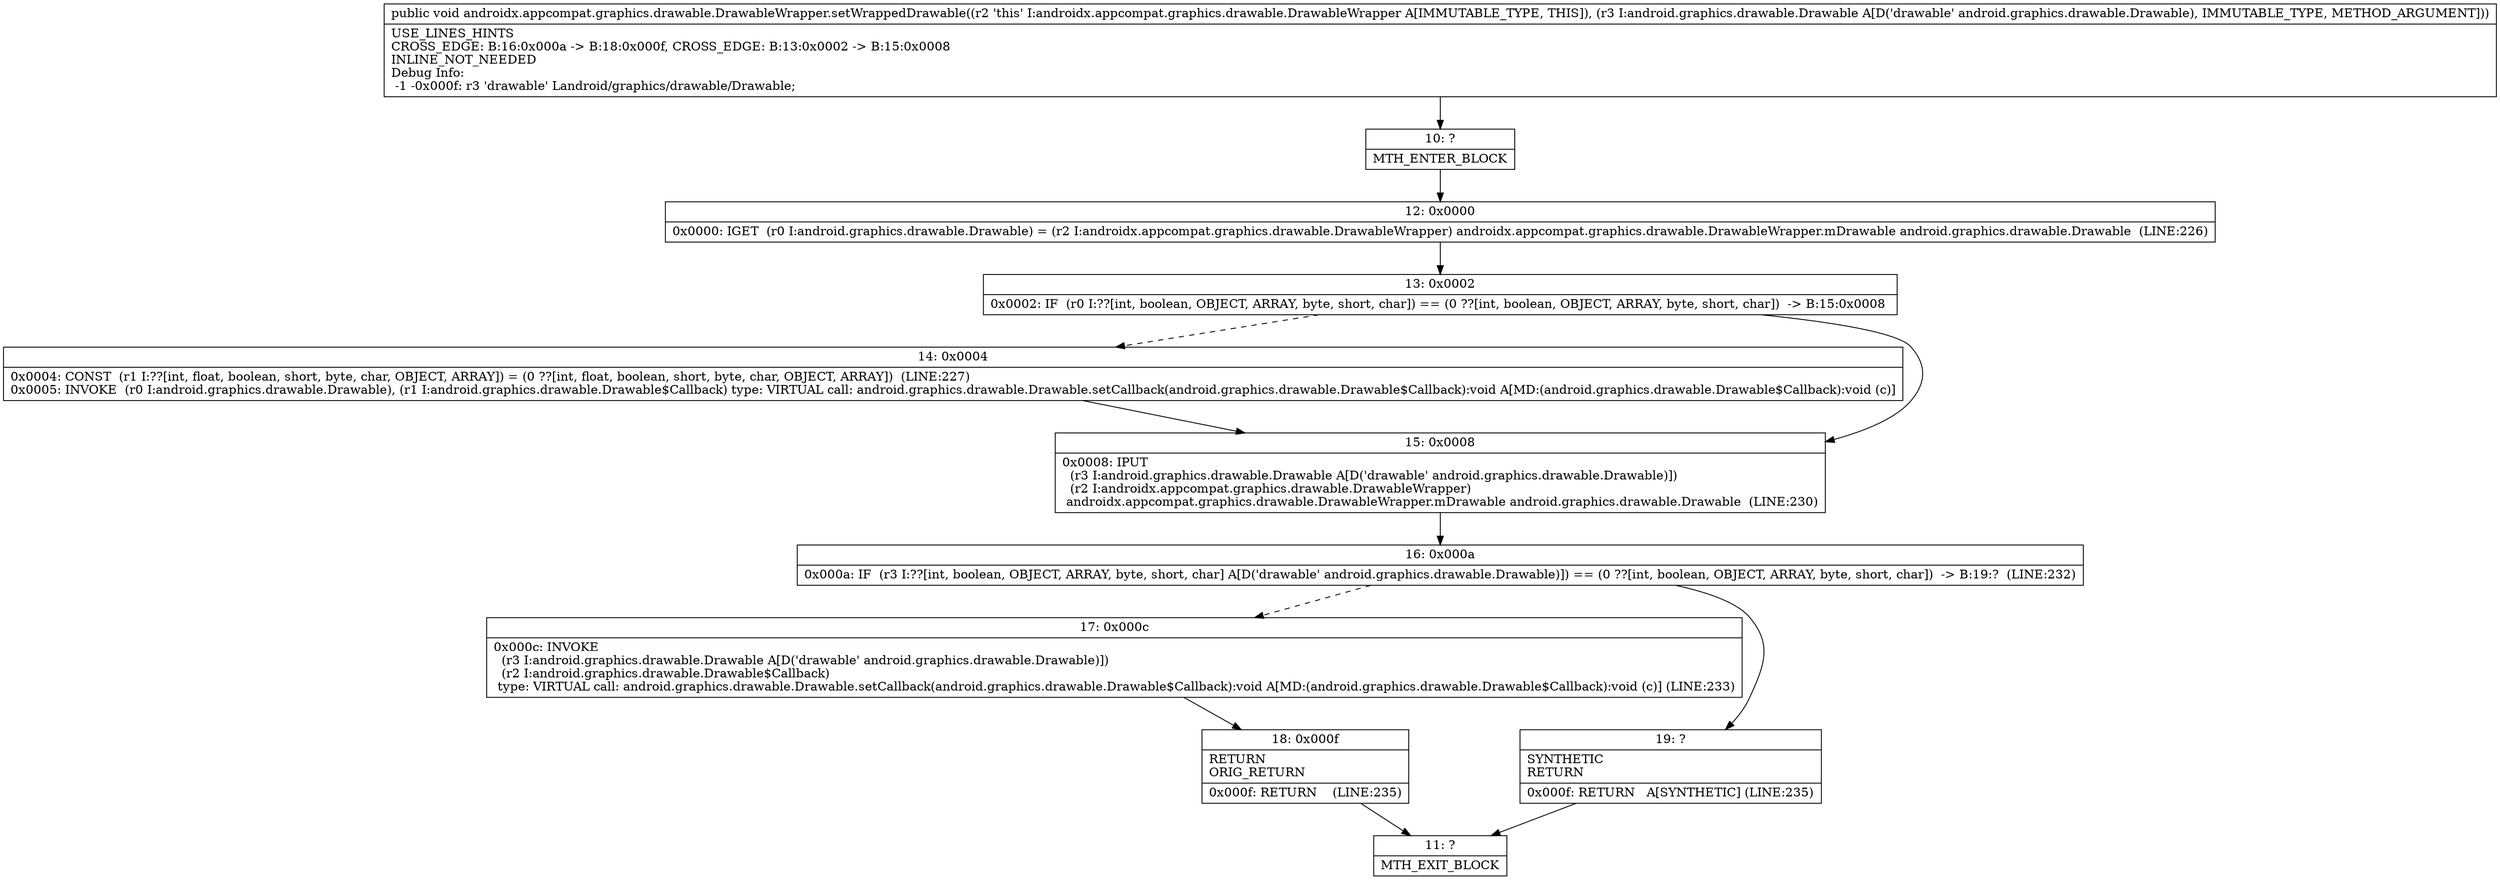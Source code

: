 digraph "CFG forandroidx.appcompat.graphics.drawable.DrawableWrapper.setWrappedDrawable(Landroid\/graphics\/drawable\/Drawable;)V" {
Node_10 [shape=record,label="{10\:\ ?|MTH_ENTER_BLOCK\l}"];
Node_12 [shape=record,label="{12\:\ 0x0000|0x0000: IGET  (r0 I:android.graphics.drawable.Drawable) = (r2 I:androidx.appcompat.graphics.drawable.DrawableWrapper) androidx.appcompat.graphics.drawable.DrawableWrapper.mDrawable android.graphics.drawable.Drawable  (LINE:226)\l}"];
Node_13 [shape=record,label="{13\:\ 0x0002|0x0002: IF  (r0 I:??[int, boolean, OBJECT, ARRAY, byte, short, char]) == (0 ??[int, boolean, OBJECT, ARRAY, byte, short, char])  \-\> B:15:0x0008 \l}"];
Node_14 [shape=record,label="{14\:\ 0x0004|0x0004: CONST  (r1 I:??[int, float, boolean, short, byte, char, OBJECT, ARRAY]) = (0 ??[int, float, boolean, short, byte, char, OBJECT, ARRAY])  (LINE:227)\l0x0005: INVOKE  (r0 I:android.graphics.drawable.Drawable), (r1 I:android.graphics.drawable.Drawable$Callback) type: VIRTUAL call: android.graphics.drawable.Drawable.setCallback(android.graphics.drawable.Drawable$Callback):void A[MD:(android.graphics.drawable.Drawable$Callback):void (c)]\l}"];
Node_15 [shape=record,label="{15\:\ 0x0008|0x0008: IPUT  \l  (r3 I:android.graphics.drawable.Drawable A[D('drawable' android.graphics.drawable.Drawable)])\l  (r2 I:androidx.appcompat.graphics.drawable.DrawableWrapper)\l androidx.appcompat.graphics.drawable.DrawableWrapper.mDrawable android.graphics.drawable.Drawable  (LINE:230)\l}"];
Node_16 [shape=record,label="{16\:\ 0x000a|0x000a: IF  (r3 I:??[int, boolean, OBJECT, ARRAY, byte, short, char] A[D('drawable' android.graphics.drawable.Drawable)]) == (0 ??[int, boolean, OBJECT, ARRAY, byte, short, char])  \-\> B:19:?  (LINE:232)\l}"];
Node_17 [shape=record,label="{17\:\ 0x000c|0x000c: INVOKE  \l  (r3 I:android.graphics.drawable.Drawable A[D('drawable' android.graphics.drawable.Drawable)])\l  (r2 I:android.graphics.drawable.Drawable$Callback)\l type: VIRTUAL call: android.graphics.drawable.Drawable.setCallback(android.graphics.drawable.Drawable$Callback):void A[MD:(android.graphics.drawable.Drawable$Callback):void (c)] (LINE:233)\l}"];
Node_18 [shape=record,label="{18\:\ 0x000f|RETURN\lORIG_RETURN\l|0x000f: RETURN    (LINE:235)\l}"];
Node_11 [shape=record,label="{11\:\ ?|MTH_EXIT_BLOCK\l}"];
Node_19 [shape=record,label="{19\:\ ?|SYNTHETIC\lRETURN\l|0x000f: RETURN   A[SYNTHETIC] (LINE:235)\l}"];
MethodNode[shape=record,label="{public void androidx.appcompat.graphics.drawable.DrawableWrapper.setWrappedDrawable((r2 'this' I:androidx.appcompat.graphics.drawable.DrawableWrapper A[IMMUTABLE_TYPE, THIS]), (r3 I:android.graphics.drawable.Drawable A[D('drawable' android.graphics.drawable.Drawable), IMMUTABLE_TYPE, METHOD_ARGUMENT]))  | USE_LINES_HINTS\lCROSS_EDGE: B:16:0x000a \-\> B:18:0x000f, CROSS_EDGE: B:13:0x0002 \-\> B:15:0x0008\lINLINE_NOT_NEEDED\lDebug Info:\l  \-1 \-0x000f: r3 'drawable' Landroid\/graphics\/drawable\/Drawable;\l}"];
MethodNode -> Node_10;Node_10 -> Node_12;
Node_12 -> Node_13;
Node_13 -> Node_14[style=dashed];
Node_13 -> Node_15;
Node_14 -> Node_15;
Node_15 -> Node_16;
Node_16 -> Node_17[style=dashed];
Node_16 -> Node_19;
Node_17 -> Node_18;
Node_18 -> Node_11;
Node_19 -> Node_11;
}

